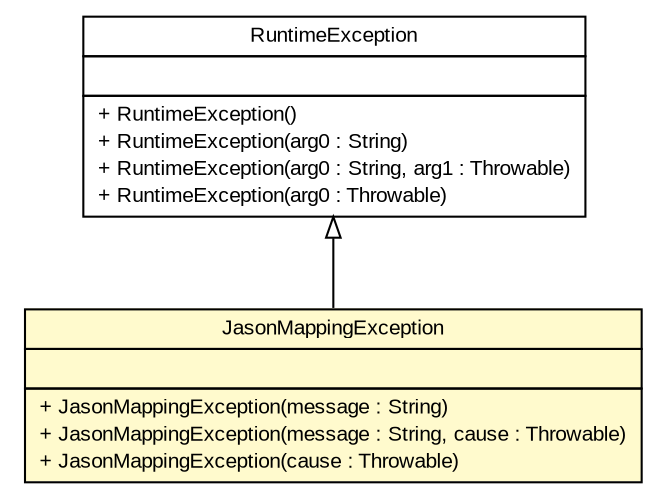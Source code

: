 #!/usr/local/bin/dot
#
# Class diagram 
# Generated by UMLGraph version R5_6 (http://www.umlgraph.org/)
#

digraph G {
	edge [fontname="arial",fontsize=10,labelfontname="arial",labelfontsize=10];
	node [fontname="arial",fontsize=10,shape=plaintext];
	nodesep=0.25;
	ranksep=0.5;
	// br.gov.to.sefaz.util.json.JasonMappingException
	c476621 [label=<<table title="br.gov.to.sefaz.util.json.JasonMappingException" border="0" cellborder="1" cellspacing="0" cellpadding="2" port="p" bgcolor="lemonChiffon" href="./JasonMappingException.html">
		<tr><td><table border="0" cellspacing="0" cellpadding="1">
<tr><td align="center" balign="center"> JasonMappingException </td></tr>
		</table></td></tr>
		<tr><td><table border="0" cellspacing="0" cellpadding="1">
<tr><td align="left" balign="left">  </td></tr>
		</table></td></tr>
		<tr><td><table border="0" cellspacing="0" cellpadding="1">
<tr><td align="left" balign="left"> + JasonMappingException(message : String) </td></tr>
<tr><td align="left" balign="left"> + JasonMappingException(message : String, cause : Throwable) </td></tr>
<tr><td align="left" balign="left"> + JasonMappingException(cause : Throwable) </td></tr>
		</table></td></tr>
		</table>>, URL="./JasonMappingException.html", fontname="arial", fontcolor="black", fontsize=10.0];
	//br.gov.to.sefaz.util.json.JasonMappingException extends java.lang.RuntimeException
	c477479:p -> c476621:p [dir=back,arrowtail=empty];
	// java.lang.RuntimeException
	c477479 [label=<<table title="java.lang.RuntimeException" border="0" cellborder="1" cellspacing="0" cellpadding="2" port="p" href="http://java.sun.com/j2se/1.4.2/docs/api/java/lang/RuntimeException.html">
		<tr><td><table border="0" cellspacing="0" cellpadding="1">
<tr><td align="center" balign="center"> RuntimeException </td></tr>
		</table></td></tr>
		<tr><td><table border="0" cellspacing="0" cellpadding="1">
<tr><td align="left" balign="left">  </td></tr>
		</table></td></tr>
		<tr><td><table border="0" cellspacing="0" cellpadding="1">
<tr><td align="left" balign="left"> + RuntimeException() </td></tr>
<tr><td align="left" balign="left"> + RuntimeException(arg0 : String) </td></tr>
<tr><td align="left" balign="left"> + RuntimeException(arg0 : String, arg1 : Throwable) </td></tr>
<tr><td align="left" balign="left"> + RuntimeException(arg0 : Throwable) </td></tr>
		</table></td></tr>
		</table>>, URL="http://java.sun.com/j2se/1.4.2/docs/api/java/lang/RuntimeException.html", fontname="arial", fontcolor="black", fontsize=10.0];
}

